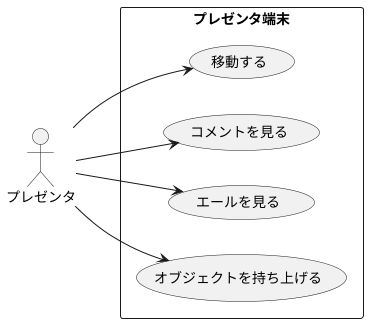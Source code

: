 @startuml presenter
left to right direction

actor プレゼンタ as presenter

rectangle プレゼンタ端末 {
	presenter --> (移動する)
	presenter --> (コメントを見る)
	presenter --> (エールを見る)
	presenter --> (オブジェクトを持ち上げる)
}

@enduml